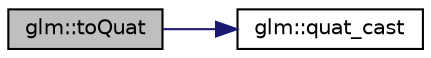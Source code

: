 digraph "glm::toQuat"
{
  edge [fontname="Helvetica",fontsize="10",labelfontname="Helvetica",labelfontsize="10"];
  node [fontname="Helvetica",fontsize="10",shape=record];
  rankdir="LR";
  Node1 [label="glm::toQuat",height=0.2,width=0.4,color="black", fillcolor="grey75", style="filled", fontcolor="black"];
  Node1 -> Node2 [color="midnightblue",fontsize="10",style="solid"];
  Node2 [label="glm::quat_cast",height=0.2,width=0.4,color="black", fillcolor="white", style="filled",URL="$group__gtc__quaternion.html#ga24adafe33b0bcad906c8724a762e5299"];
}
